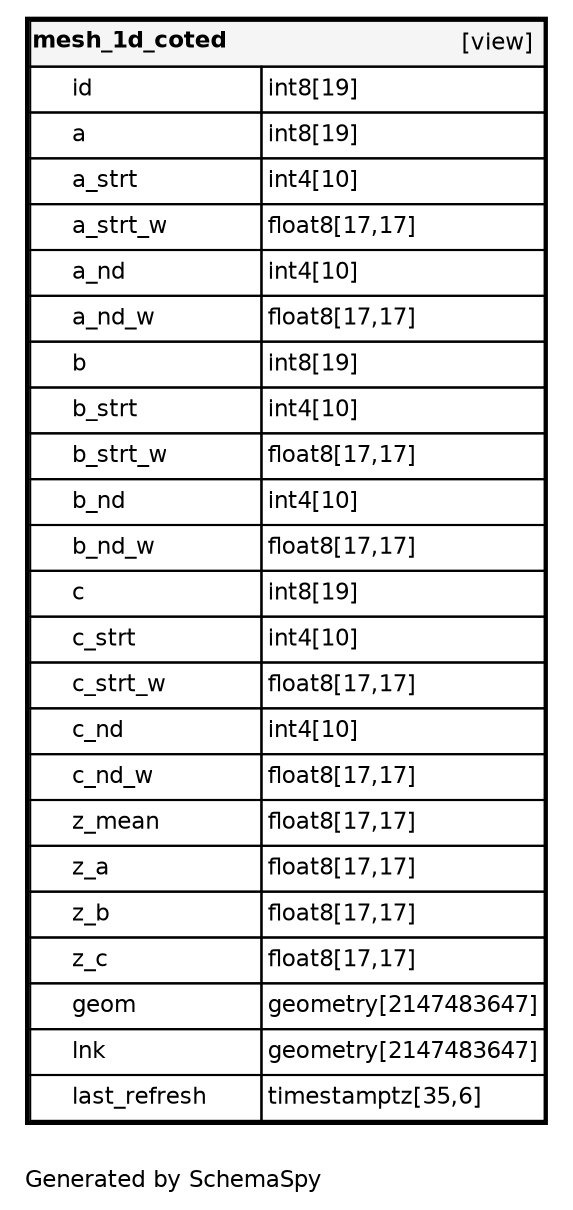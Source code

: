 digraph "oneDegreeRelationshipsDiagram" {
  graph [    rankdir="RL"    bgcolor="#ffffff"    label="\nGenerated by SchemaSpy"    labeljust="l"    nodesep="0.18"    ranksep="0.46"    fontname="Helvetica"    fontsize="11"    ration="compress"  ];  node [    fontname="Helvetica"    fontsize="11"    shape="plaintext"  ];  edge [    arrowsize="0.8"  ];
  "mesh_1d_coted" [
   label=<
    <TABLE BORDER="2" CELLBORDER="1" CELLSPACING="0" BGCOLOR="#ffffff">
      <TR><TD COLSPAN="4"  BGCOLOR="#f5f5f5"><TABLE BORDER="0" CELLSPACING="0"><TR><TD ALIGN="LEFT" FIXEDSIZE="TRUE" WIDTH="90" HEIGHT="16"><B>mesh_1d_coted</B></TD><TD ALIGN="RIGHT">[view]</TD></TR></TABLE></TD></TR>
      <TR><TD PORT="id" COLSPAN="2" ALIGN="LEFT"><TABLE BORDER="0" CELLSPACING="0" ALIGN="LEFT"><TR ALIGN="LEFT"><TD ALIGN="LEFT" FIXEDSIZE="TRUE" WIDTH="15" HEIGHT="16"></TD><TD ALIGN="LEFT" FIXEDSIZE="TRUE" WIDTH="90" HEIGHT="16">id</TD></TR></TABLE></TD><TD PORT="id.type" ALIGN="LEFT">int8[19]</TD></TR>
      <TR><TD PORT="a" COLSPAN="2" ALIGN="LEFT"><TABLE BORDER="0" CELLSPACING="0" ALIGN="LEFT"><TR ALIGN="LEFT"><TD ALIGN="LEFT" FIXEDSIZE="TRUE" WIDTH="15" HEIGHT="16"></TD><TD ALIGN="LEFT" FIXEDSIZE="TRUE" WIDTH="90" HEIGHT="16">a</TD></TR></TABLE></TD><TD PORT="a.type" ALIGN="LEFT">int8[19]</TD></TR>
      <TR><TD PORT="a_strt" COLSPAN="2" ALIGN="LEFT"><TABLE BORDER="0" CELLSPACING="0" ALIGN="LEFT"><TR ALIGN="LEFT"><TD ALIGN="LEFT" FIXEDSIZE="TRUE" WIDTH="15" HEIGHT="16"></TD><TD ALIGN="LEFT" FIXEDSIZE="TRUE" WIDTH="90" HEIGHT="16">a_strt</TD></TR></TABLE></TD><TD PORT="a_strt.type" ALIGN="LEFT">int4[10]</TD></TR>
      <TR><TD PORT="a_strt_w" COLSPAN="2" ALIGN="LEFT"><TABLE BORDER="0" CELLSPACING="0" ALIGN="LEFT"><TR ALIGN="LEFT"><TD ALIGN="LEFT" FIXEDSIZE="TRUE" WIDTH="15" HEIGHT="16"></TD><TD ALIGN="LEFT" FIXEDSIZE="TRUE" WIDTH="90" HEIGHT="16">a_strt_w</TD></TR></TABLE></TD><TD PORT="a_strt_w.type" ALIGN="LEFT">float8[17,17]</TD></TR>
      <TR><TD PORT="a_nd" COLSPAN="2" ALIGN="LEFT"><TABLE BORDER="0" CELLSPACING="0" ALIGN="LEFT"><TR ALIGN="LEFT"><TD ALIGN="LEFT" FIXEDSIZE="TRUE" WIDTH="15" HEIGHT="16"></TD><TD ALIGN="LEFT" FIXEDSIZE="TRUE" WIDTH="90" HEIGHT="16">a_nd</TD></TR></TABLE></TD><TD PORT="a_nd.type" ALIGN="LEFT">int4[10]</TD></TR>
      <TR><TD PORT="a_nd_w" COLSPAN="2" ALIGN="LEFT"><TABLE BORDER="0" CELLSPACING="0" ALIGN="LEFT"><TR ALIGN="LEFT"><TD ALIGN="LEFT" FIXEDSIZE="TRUE" WIDTH="15" HEIGHT="16"></TD><TD ALIGN="LEFT" FIXEDSIZE="TRUE" WIDTH="90" HEIGHT="16">a_nd_w</TD></TR></TABLE></TD><TD PORT="a_nd_w.type" ALIGN="LEFT">float8[17,17]</TD></TR>
      <TR><TD PORT="b" COLSPAN="2" ALIGN="LEFT"><TABLE BORDER="0" CELLSPACING="0" ALIGN="LEFT"><TR ALIGN="LEFT"><TD ALIGN="LEFT" FIXEDSIZE="TRUE" WIDTH="15" HEIGHT="16"></TD><TD ALIGN="LEFT" FIXEDSIZE="TRUE" WIDTH="90" HEIGHT="16">b</TD></TR></TABLE></TD><TD PORT="b.type" ALIGN="LEFT">int8[19]</TD></TR>
      <TR><TD PORT="b_strt" COLSPAN="2" ALIGN="LEFT"><TABLE BORDER="0" CELLSPACING="0" ALIGN="LEFT"><TR ALIGN="LEFT"><TD ALIGN="LEFT" FIXEDSIZE="TRUE" WIDTH="15" HEIGHT="16"></TD><TD ALIGN="LEFT" FIXEDSIZE="TRUE" WIDTH="90" HEIGHT="16">b_strt</TD></TR></TABLE></TD><TD PORT="b_strt.type" ALIGN="LEFT">int4[10]</TD></TR>
      <TR><TD PORT="b_strt_w" COLSPAN="2" ALIGN="LEFT"><TABLE BORDER="0" CELLSPACING="0" ALIGN="LEFT"><TR ALIGN="LEFT"><TD ALIGN="LEFT" FIXEDSIZE="TRUE" WIDTH="15" HEIGHT="16"></TD><TD ALIGN="LEFT" FIXEDSIZE="TRUE" WIDTH="90" HEIGHT="16">b_strt_w</TD></TR></TABLE></TD><TD PORT="b_strt_w.type" ALIGN="LEFT">float8[17,17]</TD></TR>
      <TR><TD PORT="b_nd" COLSPAN="2" ALIGN="LEFT"><TABLE BORDER="0" CELLSPACING="0" ALIGN="LEFT"><TR ALIGN="LEFT"><TD ALIGN="LEFT" FIXEDSIZE="TRUE" WIDTH="15" HEIGHT="16"></TD><TD ALIGN="LEFT" FIXEDSIZE="TRUE" WIDTH="90" HEIGHT="16">b_nd</TD></TR></TABLE></TD><TD PORT="b_nd.type" ALIGN="LEFT">int4[10]</TD></TR>
      <TR><TD PORT="b_nd_w" COLSPAN="2" ALIGN="LEFT"><TABLE BORDER="0" CELLSPACING="0" ALIGN="LEFT"><TR ALIGN="LEFT"><TD ALIGN="LEFT" FIXEDSIZE="TRUE" WIDTH="15" HEIGHT="16"></TD><TD ALIGN="LEFT" FIXEDSIZE="TRUE" WIDTH="90" HEIGHT="16">b_nd_w</TD></TR></TABLE></TD><TD PORT="b_nd_w.type" ALIGN="LEFT">float8[17,17]</TD></TR>
      <TR><TD PORT="c" COLSPAN="2" ALIGN="LEFT"><TABLE BORDER="0" CELLSPACING="0" ALIGN="LEFT"><TR ALIGN="LEFT"><TD ALIGN="LEFT" FIXEDSIZE="TRUE" WIDTH="15" HEIGHT="16"></TD><TD ALIGN="LEFT" FIXEDSIZE="TRUE" WIDTH="90" HEIGHT="16">c</TD></TR></TABLE></TD><TD PORT="c.type" ALIGN="LEFT">int8[19]</TD></TR>
      <TR><TD PORT="c_strt" COLSPAN="2" ALIGN="LEFT"><TABLE BORDER="0" CELLSPACING="0" ALIGN="LEFT"><TR ALIGN="LEFT"><TD ALIGN="LEFT" FIXEDSIZE="TRUE" WIDTH="15" HEIGHT="16"></TD><TD ALIGN="LEFT" FIXEDSIZE="TRUE" WIDTH="90" HEIGHT="16">c_strt</TD></TR></TABLE></TD><TD PORT="c_strt.type" ALIGN="LEFT">int4[10]</TD></TR>
      <TR><TD PORT="c_strt_w" COLSPAN="2" ALIGN="LEFT"><TABLE BORDER="0" CELLSPACING="0" ALIGN="LEFT"><TR ALIGN="LEFT"><TD ALIGN="LEFT" FIXEDSIZE="TRUE" WIDTH="15" HEIGHT="16"></TD><TD ALIGN="LEFT" FIXEDSIZE="TRUE" WIDTH="90" HEIGHT="16">c_strt_w</TD></TR></TABLE></TD><TD PORT="c_strt_w.type" ALIGN="LEFT">float8[17,17]</TD></TR>
      <TR><TD PORT="c_nd" COLSPAN="2" ALIGN="LEFT"><TABLE BORDER="0" CELLSPACING="0" ALIGN="LEFT"><TR ALIGN="LEFT"><TD ALIGN="LEFT" FIXEDSIZE="TRUE" WIDTH="15" HEIGHT="16"></TD><TD ALIGN="LEFT" FIXEDSIZE="TRUE" WIDTH="90" HEIGHT="16">c_nd</TD></TR></TABLE></TD><TD PORT="c_nd.type" ALIGN="LEFT">int4[10]</TD></TR>
      <TR><TD PORT="c_nd_w" COLSPAN="2" ALIGN="LEFT"><TABLE BORDER="0" CELLSPACING="0" ALIGN="LEFT"><TR ALIGN="LEFT"><TD ALIGN="LEFT" FIXEDSIZE="TRUE" WIDTH="15" HEIGHT="16"></TD><TD ALIGN="LEFT" FIXEDSIZE="TRUE" WIDTH="90" HEIGHT="16">c_nd_w</TD></TR></TABLE></TD><TD PORT="c_nd_w.type" ALIGN="LEFT">float8[17,17]</TD></TR>
      <TR><TD PORT="z_mean" COLSPAN="2" ALIGN="LEFT"><TABLE BORDER="0" CELLSPACING="0" ALIGN="LEFT"><TR ALIGN="LEFT"><TD ALIGN="LEFT" FIXEDSIZE="TRUE" WIDTH="15" HEIGHT="16"></TD><TD ALIGN="LEFT" FIXEDSIZE="TRUE" WIDTH="90" HEIGHT="16">z_mean</TD></TR></TABLE></TD><TD PORT="z_mean.type" ALIGN="LEFT">float8[17,17]</TD></TR>
      <TR><TD PORT="z_a" COLSPAN="2" ALIGN="LEFT"><TABLE BORDER="0" CELLSPACING="0" ALIGN="LEFT"><TR ALIGN="LEFT"><TD ALIGN="LEFT" FIXEDSIZE="TRUE" WIDTH="15" HEIGHT="16"></TD><TD ALIGN="LEFT" FIXEDSIZE="TRUE" WIDTH="90" HEIGHT="16">z_a</TD></TR></TABLE></TD><TD PORT="z_a.type" ALIGN="LEFT">float8[17,17]</TD></TR>
      <TR><TD PORT="z_b" COLSPAN="2" ALIGN="LEFT"><TABLE BORDER="0" CELLSPACING="0" ALIGN="LEFT"><TR ALIGN="LEFT"><TD ALIGN="LEFT" FIXEDSIZE="TRUE" WIDTH="15" HEIGHT="16"></TD><TD ALIGN="LEFT" FIXEDSIZE="TRUE" WIDTH="90" HEIGHT="16">z_b</TD></TR></TABLE></TD><TD PORT="z_b.type" ALIGN="LEFT">float8[17,17]</TD></TR>
      <TR><TD PORT="z_c" COLSPAN="2" ALIGN="LEFT"><TABLE BORDER="0" CELLSPACING="0" ALIGN="LEFT"><TR ALIGN="LEFT"><TD ALIGN="LEFT" FIXEDSIZE="TRUE" WIDTH="15" HEIGHT="16"></TD><TD ALIGN="LEFT" FIXEDSIZE="TRUE" WIDTH="90" HEIGHT="16">z_c</TD></TR></TABLE></TD><TD PORT="z_c.type" ALIGN="LEFT">float8[17,17]</TD></TR>
      <TR><TD PORT="geom" COLSPAN="2" ALIGN="LEFT"><TABLE BORDER="0" CELLSPACING="0" ALIGN="LEFT"><TR ALIGN="LEFT"><TD ALIGN="LEFT" FIXEDSIZE="TRUE" WIDTH="15" HEIGHT="16"></TD><TD ALIGN="LEFT" FIXEDSIZE="TRUE" WIDTH="90" HEIGHT="16">geom</TD></TR></TABLE></TD><TD PORT="geom.type" ALIGN="LEFT">geometry[2147483647]</TD></TR>
      <TR><TD PORT="lnk" COLSPAN="2" ALIGN="LEFT"><TABLE BORDER="0" CELLSPACING="0" ALIGN="LEFT"><TR ALIGN="LEFT"><TD ALIGN="LEFT" FIXEDSIZE="TRUE" WIDTH="15" HEIGHT="16"></TD><TD ALIGN="LEFT" FIXEDSIZE="TRUE" WIDTH="90" HEIGHT="16">lnk</TD></TR></TABLE></TD><TD PORT="lnk.type" ALIGN="LEFT">geometry[2147483647]</TD></TR>
      <TR><TD PORT="last_refresh" COLSPAN="2" ALIGN="LEFT"><TABLE BORDER="0" CELLSPACING="0" ALIGN="LEFT"><TR ALIGN="LEFT"><TD ALIGN="LEFT" FIXEDSIZE="TRUE" WIDTH="15" HEIGHT="16"></TD><TD ALIGN="LEFT" FIXEDSIZE="TRUE" WIDTH="90" HEIGHT="16">last_refresh</TD></TR></TABLE></TD><TD PORT="last_refresh.type" ALIGN="LEFT">timestamptz[35,6]</TD></TR>
    </TABLE>>
    URL="../../tables/mesh_1d_coted.html"
    target="_top"
    tooltip="mesh_1d_coted"
  ];
}
